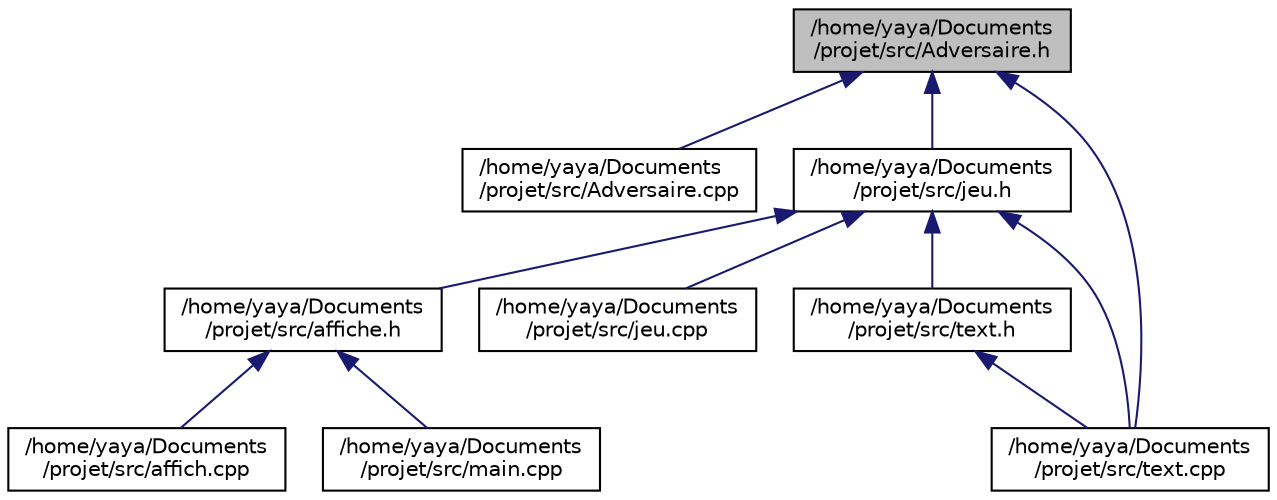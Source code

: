 digraph "/home/yaya/Documents/projet/src/Adversaire.h"
{
 // LATEX_PDF_SIZE
  edge [fontname="Helvetica",fontsize="10",labelfontname="Helvetica",labelfontsize="10"];
  node [fontname="Helvetica",fontsize="10",shape=record];
  Node1 [label="/home/yaya/Documents\l/projet/src/Adversaire.h",height=0.2,width=0.4,color="black", fillcolor="grey75", style="filled", fontcolor="black",tooltip=" "];
  Node1 -> Node2 [dir="back",color="midnightblue",fontsize="10",style="solid"];
  Node2 [label="/home/yaya/Documents\l/projet/src/Adversaire.cpp",height=0.2,width=0.4,color="black", fillcolor="white", style="filled",URL="$_adversaire_8cpp.html",tooltip=" "];
  Node1 -> Node3 [dir="back",color="midnightblue",fontsize="10",style="solid"];
  Node3 [label="/home/yaya/Documents\l/projet/src/jeu.h",height=0.2,width=0.4,color="black", fillcolor="white", style="filled",URL="$jeu_8h.html",tooltip=" "];
  Node3 -> Node4 [dir="back",color="midnightblue",fontsize="10",style="solid"];
  Node4 [label="/home/yaya/Documents\l/projet/src/affiche.h",height=0.2,width=0.4,color="black", fillcolor="white", style="filled",URL="$affiche_8h.html",tooltip=" "];
  Node4 -> Node5 [dir="back",color="midnightblue",fontsize="10",style="solid"];
  Node5 [label="/home/yaya/Documents\l/projet/src/affich.cpp",height=0.2,width=0.4,color="black", fillcolor="white", style="filled",URL="$affich_8cpp.html",tooltip=" "];
  Node4 -> Node6 [dir="back",color="midnightblue",fontsize="10",style="solid"];
  Node6 [label="/home/yaya/Documents\l/projet/src/main.cpp",height=0.2,width=0.4,color="black", fillcolor="white", style="filled",URL="$main_8cpp.html",tooltip=" "];
  Node3 -> Node7 [dir="back",color="midnightblue",fontsize="10",style="solid"];
  Node7 [label="/home/yaya/Documents\l/projet/src/jeu.cpp",height=0.2,width=0.4,color="black", fillcolor="white", style="filled",URL="$jeu_8cpp.html",tooltip=" "];
  Node3 -> Node8 [dir="back",color="midnightblue",fontsize="10",style="solid"];
  Node8 [label="/home/yaya/Documents\l/projet/src/text.h",height=0.2,width=0.4,color="black", fillcolor="white", style="filled",URL="$text_8h.html",tooltip=" "];
  Node8 -> Node9 [dir="back",color="midnightblue",fontsize="10",style="solid"];
  Node9 [label="/home/yaya/Documents\l/projet/src/text.cpp",height=0.2,width=0.4,color="black", fillcolor="white", style="filled",URL="$text_8cpp.html",tooltip=" "];
  Node3 -> Node9 [dir="back",color="midnightblue",fontsize="10",style="solid"];
  Node1 -> Node9 [dir="back",color="midnightblue",fontsize="10",style="solid"];
}
